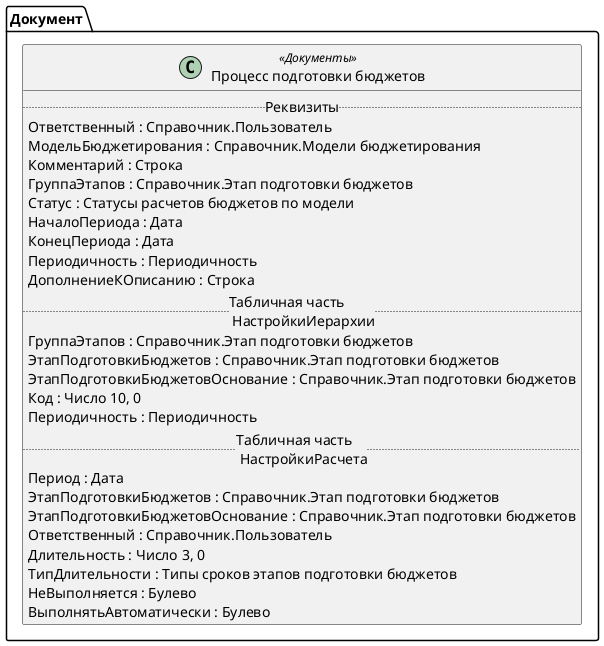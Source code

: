 ﻿@startuml ПроцессПодготовкиБюджетов
'!include templates.wsd
'..\include templates.wsd
class Документ.ПроцессПодготовкиБюджетов as "Процесс подготовки бюджетов" <<Документы>>
{
..Реквизиты..
Ответственный : Справочник.Пользователь
МодельБюджетирования : Справочник.Модели бюджетирования
Комментарий : Строка
ГруппаЭтапов : Справочник.Этап подготовки бюджетов
Статус : Статусы расчетов бюджетов по модели
НачалоПериода : Дата
КонецПериода : Дата
Периодичность : Периодичность
ДополнениеКОписанию : Строка
..Табличная часть \n НастройкиИерархии..
ГруппаЭтапов : Справочник.Этап подготовки бюджетов
ЭтапПодготовкиБюджетов : Справочник.Этап подготовки бюджетов
ЭтапПодготовкиБюджетовОснование : Справочник.Этап подготовки бюджетов
Код : Число 10, 0
Периодичность : Периодичность
..Табличная часть \n НастройкиРасчета..
Период : Дата
ЭтапПодготовкиБюджетов : Справочник.Этап подготовки бюджетов
ЭтапПодготовкиБюджетовОснование : Справочник.Этап подготовки бюджетов
Ответственный : Справочник.Пользователь
Длительность : Число 3, 0
ТипДлительности : Типы сроков этапов подготовки бюджетов
НеВыполняется : Булево
ВыполнятьАвтоматически : Булево
}
@enduml
